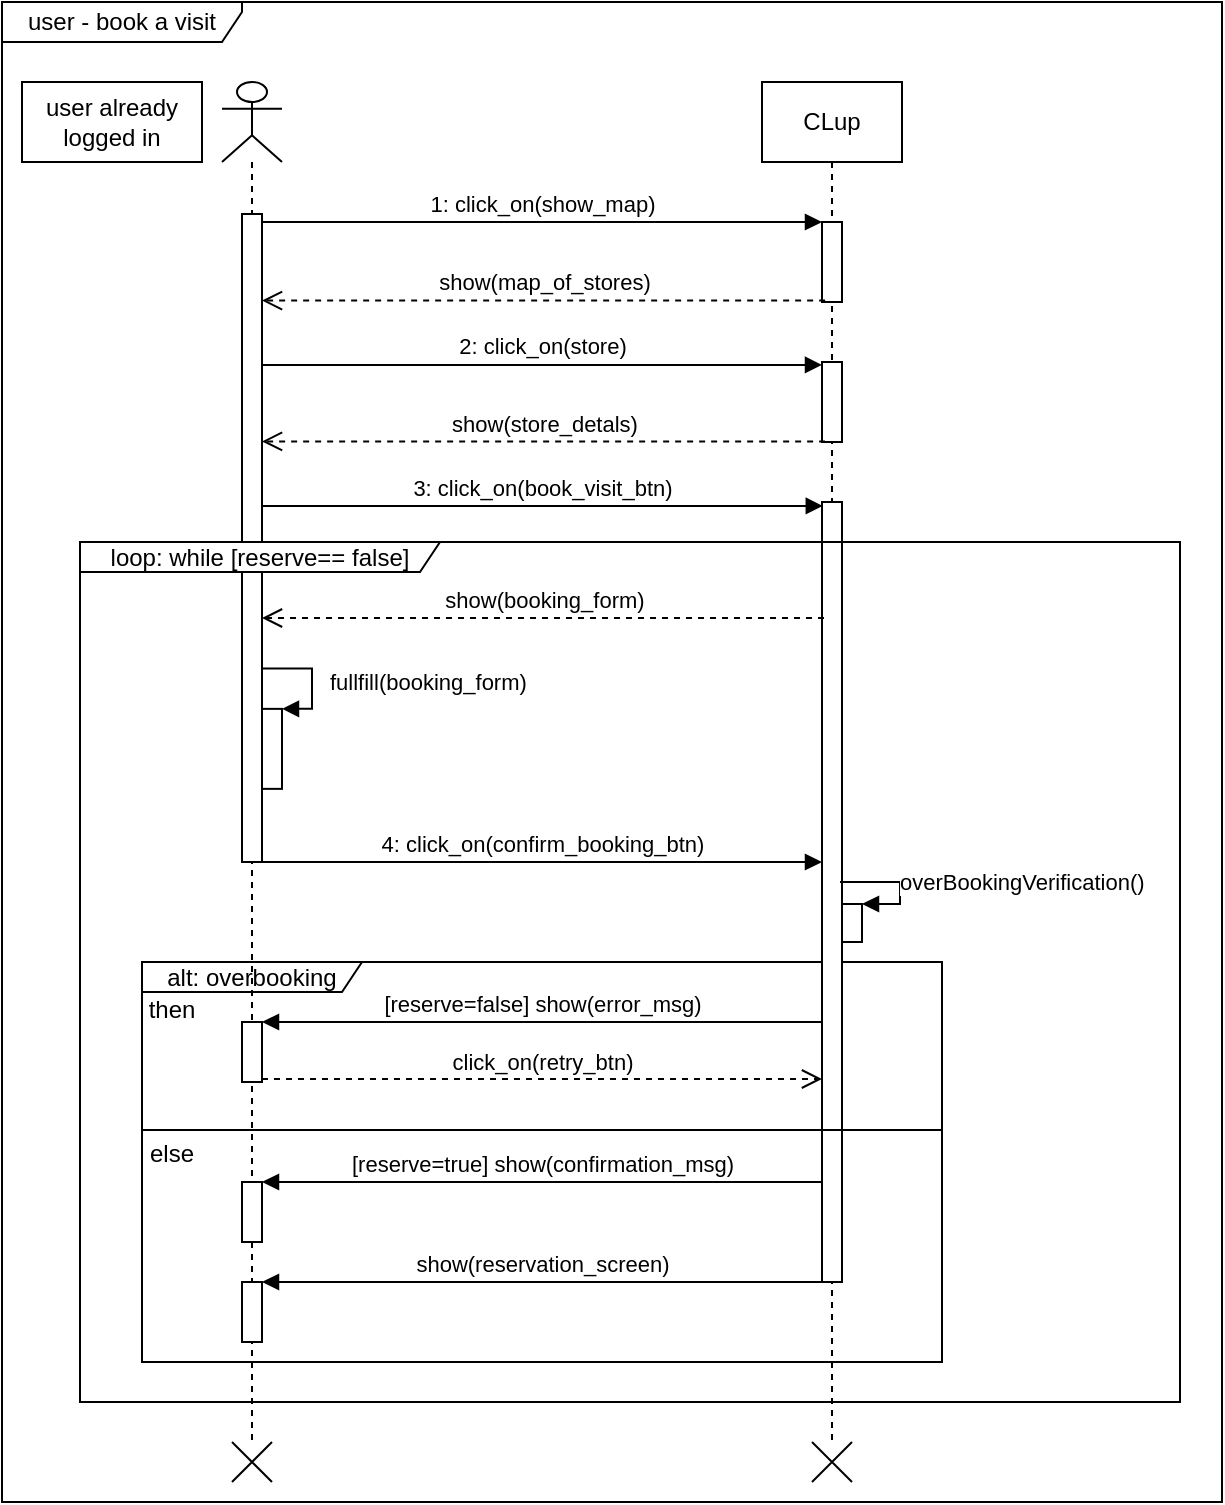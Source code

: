 <mxfile version="13.10.9" type="device"><diagram id="l_4eZxusACf8wwr41ibh" name="Page-1"><mxGraphModel dx="1133" dy="693" grid="1" gridSize="10" guides="1" tooltips="1" connect="1" arrows="1" fold="1" page="1" pageScale="1" pageWidth="827" pageHeight="1169" math="0" shadow="0"><root><mxCell id="0"/><mxCell id="1" parent="0"/><mxCell id="Gh9jd_P00tO4PtTTZzkJ-29" value="user - book a visit" style="shape=umlFrame;whiteSpace=wrap;html=1;width=120;height=20;" parent="1" vertex="1"><mxGeometry x="100" y="10" width="610" height="750" as="geometry"/></mxCell><mxCell id="Gh9jd_P00tO4PtTTZzkJ-42" value="alt: overbooking" style="shape=umlFrame;whiteSpace=wrap;html=1;width=110;height=15;" parent="1" vertex="1"><mxGeometry x="170" y="490" width="400" height="200" as="geometry"/></mxCell><mxCell id="Gh9jd_P00tO4PtTTZzkJ-25" value="" style="rounded=0;whiteSpace=wrap;html=1;" parent="1" vertex="1"><mxGeometry x="110" y="50" width="90" height="40" as="geometry"/></mxCell><mxCell id="Gh9jd_P00tO4PtTTZzkJ-24" value="user already logged in" style="text;html=1;strokeColor=none;fillColor=none;align=center;verticalAlign=middle;whiteSpace=wrap;rounded=0;" parent="1" vertex="1"><mxGeometry x="120" y="60" width="70" height="20" as="geometry"/></mxCell><mxCell id="Gh9jd_P00tO4PtTTZzkJ-8" value="" style="shape=umlLifeline;participant=umlActor;perimeter=lifelinePerimeter;whiteSpace=wrap;html=1;container=1;collapsible=0;recursiveResize=0;verticalAlign=top;spacingTop=36;outlineConnect=0;" parent="1" vertex="1"><mxGeometry x="210" y="50" width="30" height="680" as="geometry"/></mxCell><mxCell id="Gh9jd_P00tO4PtTTZzkJ-13" value="" style="html=1;points=[];perimeter=orthogonalPerimeter;" parent="Gh9jd_P00tO4PtTTZzkJ-8" vertex="1"><mxGeometry x="10" y="66" width="10" height="324" as="geometry"/></mxCell><mxCell id="Gh9jd_P00tO4PtTTZzkJ-31" value="" style="html=1;points=[];perimeter=orthogonalPerimeter;" parent="Gh9jd_P00tO4PtTTZzkJ-8" vertex="1"><mxGeometry x="20" y="313.43" width="10" height="40" as="geometry"/></mxCell><mxCell id="Gh9jd_P00tO4PtTTZzkJ-32" value="fullfill(booking_form)" style="edgeStyle=orthogonalEdgeStyle;html=1;align=left;spacingLeft=2;endArrow=block;rounded=0;entryX=1;entryY=0;exitX=1;exitY=0.577;exitDx=0;exitDy=0;exitPerimeter=0;" parent="Gh9jd_P00tO4PtTTZzkJ-8" target="Gh9jd_P00tO4PtTTZzkJ-31" edge="1"><mxGeometry x="0.055" y="5" relative="1" as="geometry"><mxPoint x="20" y="293.31" as="sourcePoint"/><Array as="points"><mxPoint x="45" y="293.43"/><mxPoint x="45" y="313.43"/></Array><mxPoint as="offset"/></mxGeometry></mxCell><mxCell id="Gh9jd_P00tO4PtTTZzkJ-43" value="" style="html=1;points=[];perimeter=orthogonalPerimeter;" parent="Gh9jd_P00tO4PtTTZzkJ-8" vertex="1"><mxGeometry x="10" y="470" width="10" height="30" as="geometry"/></mxCell><mxCell id="Gh9jd_P00tO4PtTTZzkJ-50" value="" style="html=1;points=[];perimeter=orthogonalPerimeter;" parent="Gh9jd_P00tO4PtTTZzkJ-8" vertex="1"><mxGeometry x="10" y="550" width="10" height="30" as="geometry"/></mxCell><mxCell id="Gh9jd_P00tO4PtTTZzkJ-9" value="CLup" style="shape=umlLifeline;perimeter=lifelinePerimeter;whiteSpace=wrap;html=1;container=1;collapsible=0;recursiveResize=0;outlineConnect=0;" parent="1" vertex="1"><mxGeometry x="480" y="50" width="70" height="680" as="geometry"/></mxCell><mxCell id="Gh9jd_P00tO4PtTTZzkJ-10" value="" style="html=1;points=[];perimeter=orthogonalPerimeter;" parent="Gh9jd_P00tO4PtTTZzkJ-9" vertex="1"><mxGeometry x="30" y="70" width="10" height="40" as="geometry"/></mxCell><mxCell id="Gh9jd_P00tO4PtTTZzkJ-14" value="" style="html=1;points=[];perimeter=orthogonalPerimeter;" parent="Gh9jd_P00tO4PtTTZzkJ-9" vertex="1"><mxGeometry x="30" y="140" width="10" height="40" as="geometry"/></mxCell><mxCell id="Gh9jd_P00tO4PtTTZzkJ-26" value="" style="html=1;points=[];perimeter=orthogonalPerimeter;" parent="Gh9jd_P00tO4PtTTZzkJ-9" vertex="1"><mxGeometry x="30" y="210" width="10" height="390" as="geometry"/></mxCell><mxCell id="Gh9jd_P00tO4PtTTZzkJ-36" value="" style="html=1;points=[];perimeter=orthogonalPerimeter;" parent="Gh9jd_P00tO4PtTTZzkJ-9" vertex="1"><mxGeometry x="40" y="411" width="10" height="19" as="geometry"/></mxCell><mxCell id="Gh9jd_P00tO4PtTTZzkJ-37" value="overBookingVerification()" style="edgeStyle=orthogonalEdgeStyle;html=1;align=left;spacingLeft=2;endArrow=block;rounded=0;entryX=1;entryY=0;" parent="Gh9jd_P00tO4PtTTZzkJ-9" target="Gh9jd_P00tO4PtTTZzkJ-36" edge="1"><mxGeometry x="-0.143" relative="1" as="geometry"><mxPoint x="39" y="400" as="sourcePoint"/><Array as="points"><mxPoint x="39" y="400"/><mxPoint x="69" y="400"/><mxPoint x="69" y="411"/></Array><mxPoint as="offset"/></mxGeometry></mxCell><mxCell id="Gh9jd_P00tO4PtTTZzkJ-11" value="1: click_on(show_map)" style="html=1;verticalAlign=bottom;endArrow=block;entryX=0;entryY=0;" parent="1" source="Gh9jd_P00tO4PtTTZzkJ-13" target="Gh9jd_P00tO4PtTTZzkJ-10" edge="1"><mxGeometry relative="1" as="geometry"><mxPoint x="320" y="130" as="sourcePoint"/></mxGeometry></mxCell><mxCell id="Gh9jd_P00tO4PtTTZzkJ-12" value="show(map_of_stores)" style="html=1;verticalAlign=bottom;endArrow=open;dashed=1;endSize=8;exitX=0.157;exitY=0.982;exitDx=0;exitDy=0;exitPerimeter=0;" parent="1" source="Gh9jd_P00tO4PtTTZzkJ-10" target="Gh9jd_P00tO4PtTTZzkJ-13" edge="1"><mxGeometry relative="1" as="geometry"><mxPoint x="320" y="206" as="targetPoint"/></mxGeometry></mxCell><mxCell id="Gh9jd_P00tO4PtTTZzkJ-15" value="2: click_on(store)" style="html=1;verticalAlign=bottom;endArrow=block;exitX=0.967;exitY=0.233;exitDx=0;exitDy=0;exitPerimeter=0;" parent="1" source="Gh9jd_P00tO4PtTTZzkJ-13" target="Gh9jd_P00tO4PtTTZzkJ-14" edge="1"><mxGeometry relative="1" as="geometry"><mxPoint x="232" y="230" as="sourcePoint"/></mxGeometry></mxCell><mxCell id="Gh9jd_P00tO4PtTTZzkJ-16" value="show(store_detals)" style="html=1;verticalAlign=bottom;endArrow=open;dashed=1;endSize=8;exitX=0.157;exitY=0.993;exitDx=0;exitDy=0;exitPerimeter=0;" parent="1" source="Gh9jd_P00tO4PtTTZzkJ-14" target="Gh9jd_P00tO4PtTTZzkJ-13" edge="1"><mxGeometry relative="1" as="geometry"><mxPoint x="229.58" y="269.69" as="targetPoint"/></mxGeometry></mxCell><mxCell id="Gh9jd_P00tO4PtTTZzkJ-27" value="3: click_on(book_visit_btn)" style="html=1;verticalAlign=bottom;endArrow=block;entryX=0.04;entryY=0.005;entryDx=0;entryDy=0;entryPerimeter=0;" parent="1" source="Gh9jd_P00tO4PtTTZzkJ-13" target="Gh9jd_P00tO4PtTTZzkJ-26" edge="1"><mxGeometry relative="1" as="geometry"><mxPoint x="229.59" y="300.77" as="sourcePoint"/></mxGeometry></mxCell><mxCell id="Gh9jd_P00tO4PtTTZzkJ-28" value="show(booking_form)" style="html=1;verticalAlign=bottom;endArrow=open;dashed=1;endSize=8;" parent="1" edge="1"><mxGeometry relative="1" as="geometry"><mxPoint x="230" y="318" as="targetPoint"/><mxPoint x="511" y="318" as="sourcePoint"/></mxGeometry></mxCell><mxCell id="Gh9jd_P00tO4PtTTZzkJ-34" value="4: click_on(confirm_booking_btn)" style="html=1;verticalAlign=bottom;endArrow=block;exitX=1.028;exitY=1;exitDx=0;exitDy=0;exitPerimeter=0;" parent="1" target="Gh9jd_P00tO4PtTTZzkJ-26" edge="1"><mxGeometry width="80" relative="1" as="geometry"><mxPoint x="230.28" y="440" as="sourcePoint"/><mxPoint x="370" y="440" as="targetPoint"/></mxGeometry></mxCell><mxCell id="Gh9jd_P00tO4PtTTZzkJ-44" value="[reserve=false] show(error_msg)" style="html=1;verticalAlign=bottom;endArrow=block;entryX=1;entryY=0;" parent="1" source="Gh9jd_P00tO4PtTTZzkJ-26" target="Gh9jd_P00tO4PtTTZzkJ-43" edge="1"><mxGeometry relative="1" as="geometry"><mxPoint x="360" y="530" as="sourcePoint"/></mxGeometry></mxCell><mxCell id="Gh9jd_P00tO4PtTTZzkJ-45" value="click_on(retry_btn)" style="html=1;verticalAlign=bottom;endArrow=open;dashed=1;endSize=8;exitX=1;exitY=0.95;" parent="1" source="Gh9jd_P00tO4PtTTZzkJ-43" target="Gh9jd_P00tO4PtTTZzkJ-26" edge="1"><mxGeometry relative="1" as="geometry"><mxPoint x="360" y="587" as="targetPoint"/></mxGeometry></mxCell><mxCell id="Gh9jd_P00tO4PtTTZzkJ-47" value="" style="line;strokeWidth=1;fillColor=none;align=left;verticalAlign=middle;spacingTop=-1;spacingLeft=3;spacingRight=3;rotatable=0;labelPosition=right;points=[];portConstraint=eastwest;" parent="1" vertex="1"><mxGeometry x="170" y="570" width="400" height="8" as="geometry"/></mxCell><mxCell id="Gh9jd_P00tO4PtTTZzkJ-48" value="else" style="text;align=center;fontStyle=0;verticalAlign=middle;spacingLeft=3;spacingRight=3;strokeColor=none;rotatable=0;points=[[0,0.5],[1,0.5]];portConstraint=eastwest;" parent="1" vertex="1"><mxGeometry x="170" y="572" width="30" height="26" as="geometry"/></mxCell><mxCell id="Gh9jd_P00tO4PtTTZzkJ-49" value="then" style="text;align=center;fontStyle=0;verticalAlign=middle;spacingLeft=3;spacingRight=3;strokeColor=none;rotatable=0;points=[[0,0.5],[1,0.5]];portConstraint=eastwest;" parent="1" vertex="1"><mxGeometry x="170" y="500" width="30" height="26" as="geometry"/></mxCell><mxCell id="Gh9jd_P00tO4PtTTZzkJ-51" value="[reserve=true] show(confirmation_msg)" style="html=1;verticalAlign=bottom;endArrow=block;entryX=1;entryY=0;" parent="1" source="Gh9jd_P00tO4PtTTZzkJ-26" target="Gh9jd_P00tO4PtTTZzkJ-50" edge="1"><mxGeometry relative="1" as="geometry"><mxPoint x="290" y="600" as="sourcePoint"/></mxGeometry></mxCell><mxCell id="Gh9jd_P00tO4PtTTZzkJ-53" value="" style="html=1;points=[];perimeter=orthogonalPerimeter;" parent="1" vertex="1"><mxGeometry x="220" y="650" width="10" height="30" as="geometry"/></mxCell><mxCell id="Gh9jd_P00tO4PtTTZzkJ-54" value="show(reservation_screen)" style="html=1;verticalAlign=bottom;endArrow=block;entryX=1;entryY=0;" parent="1" target="Gh9jd_P00tO4PtTTZzkJ-53" edge="1"><mxGeometry relative="1" as="geometry"><mxPoint x="510" y="650" as="sourcePoint"/></mxGeometry></mxCell><mxCell id="Gh9jd_P00tO4PtTTZzkJ-56" value="" style="shape=umlDestroy;" parent="1" vertex="1"><mxGeometry x="505" y="730" width="20" height="20" as="geometry"/></mxCell><mxCell id="Gh9jd_P00tO4PtTTZzkJ-57" value="" style="shape=umlDestroy;" parent="1" vertex="1"><mxGeometry x="215" y="730" width="20" height="20" as="geometry"/></mxCell><mxCell id="Gh9jd_P00tO4PtTTZzkJ-30" value="loop: while [reserve== false]" style="shape=umlFrame;whiteSpace=wrap;html=1;width=180;height=15;" parent="1" vertex="1"><mxGeometry x="139" y="280" width="550" height="430" as="geometry"/></mxCell></root></mxGraphModel></diagram></mxfile>